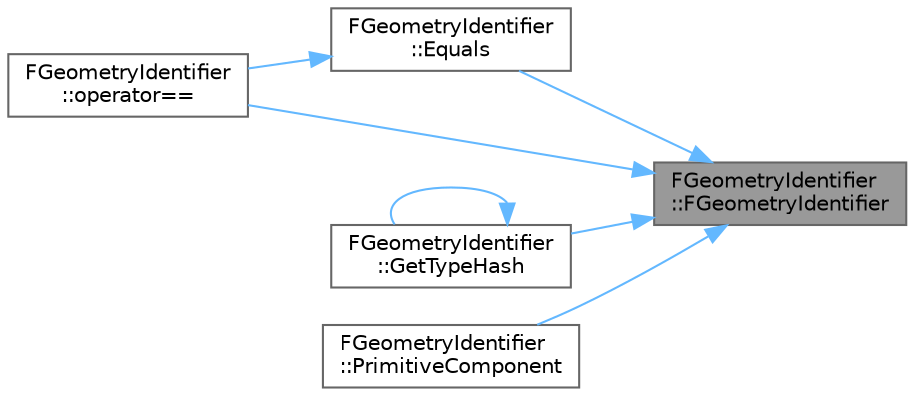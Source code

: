 digraph "FGeometryIdentifier::FGeometryIdentifier"
{
 // INTERACTIVE_SVG=YES
 // LATEX_PDF_SIZE
  bgcolor="transparent";
  edge [fontname=Helvetica,fontsize=10,labelfontname=Helvetica,labelfontsize=10];
  node [fontname=Helvetica,fontsize=10,shape=box,height=0.2,width=0.4];
  rankdir="RL";
  Node1 [id="Node000001",label="FGeometryIdentifier\l::FGeometryIdentifier",height=0.2,width=0.4,color="gray40", fillcolor="grey60", style="filled", fontcolor="black",tooltip=" "];
  Node1 -> Node2 [id="edge1_Node000001_Node000002",dir="back",color="steelblue1",style="solid",tooltip=" "];
  Node2 [id="Node000002",label="FGeometryIdentifier\l::Equals",height=0.2,width=0.4,color="grey40", fillcolor="white", style="filled",URL="$d4/da3/structFGeometryIdentifier.html#adff9e39ce0dd19822f27a2b961f262b6",tooltip=" "];
  Node2 -> Node3 [id="edge2_Node000002_Node000003",dir="back",color="steelblue1",style="solid",tooltip=" "];
  Node3 [id="Node000003",label="FGeometryIdentifier\l::operator==",height=0.2,width=0.4,color="grey40", fillcolor="white", style="filled",URL="$d4/da3/structFGeometryIdentifier.html#a0240b003ff42da4ab0d941dda8ac4db9",tooltip=" "];
  Node1 -> Node4 [id="edge3_Node000001_Node000004",dir="back",color="steelblue1",style="solid",tooltip=" "];
  Node4 [id="Node000004",label="FGeometryIdentifier\l::GetTypeHash",height=0.2,width=0.4,color="grey40", fillcolor="white", style="filled",URL="$d4/da3/structFGeometryIdentifier.html#af848b05b2b1f7397ebc89fb026927389",tooltip=" "];
  Node4 -> Node4 [id="edge4_Node000004_Node000004",dir="back",color="steelblue1",style="solid",tooltip=" "];
  Node1 -> Node3 [id="edge5_Node000001_Node000003",dir="back",color="steelblue1",style="solid",tooltip=" "];
  Node1 -> Node5 [id="edge6_Node000001_Node000005",dir="back",color="steelblue1",style="solid",tooltip=" "];
  Node5 [id="Node000005",label="FGeometryIdentifier\l::PrimitiveComponent",height=0.2,width=0.4,color="grey40", fillcolor="white", style="filled",URL="$d4/da3/structFGeometryIdentifier.html#a338ea92b060d120424b3bc4a5b59f49a",tooltip=" "];
}
